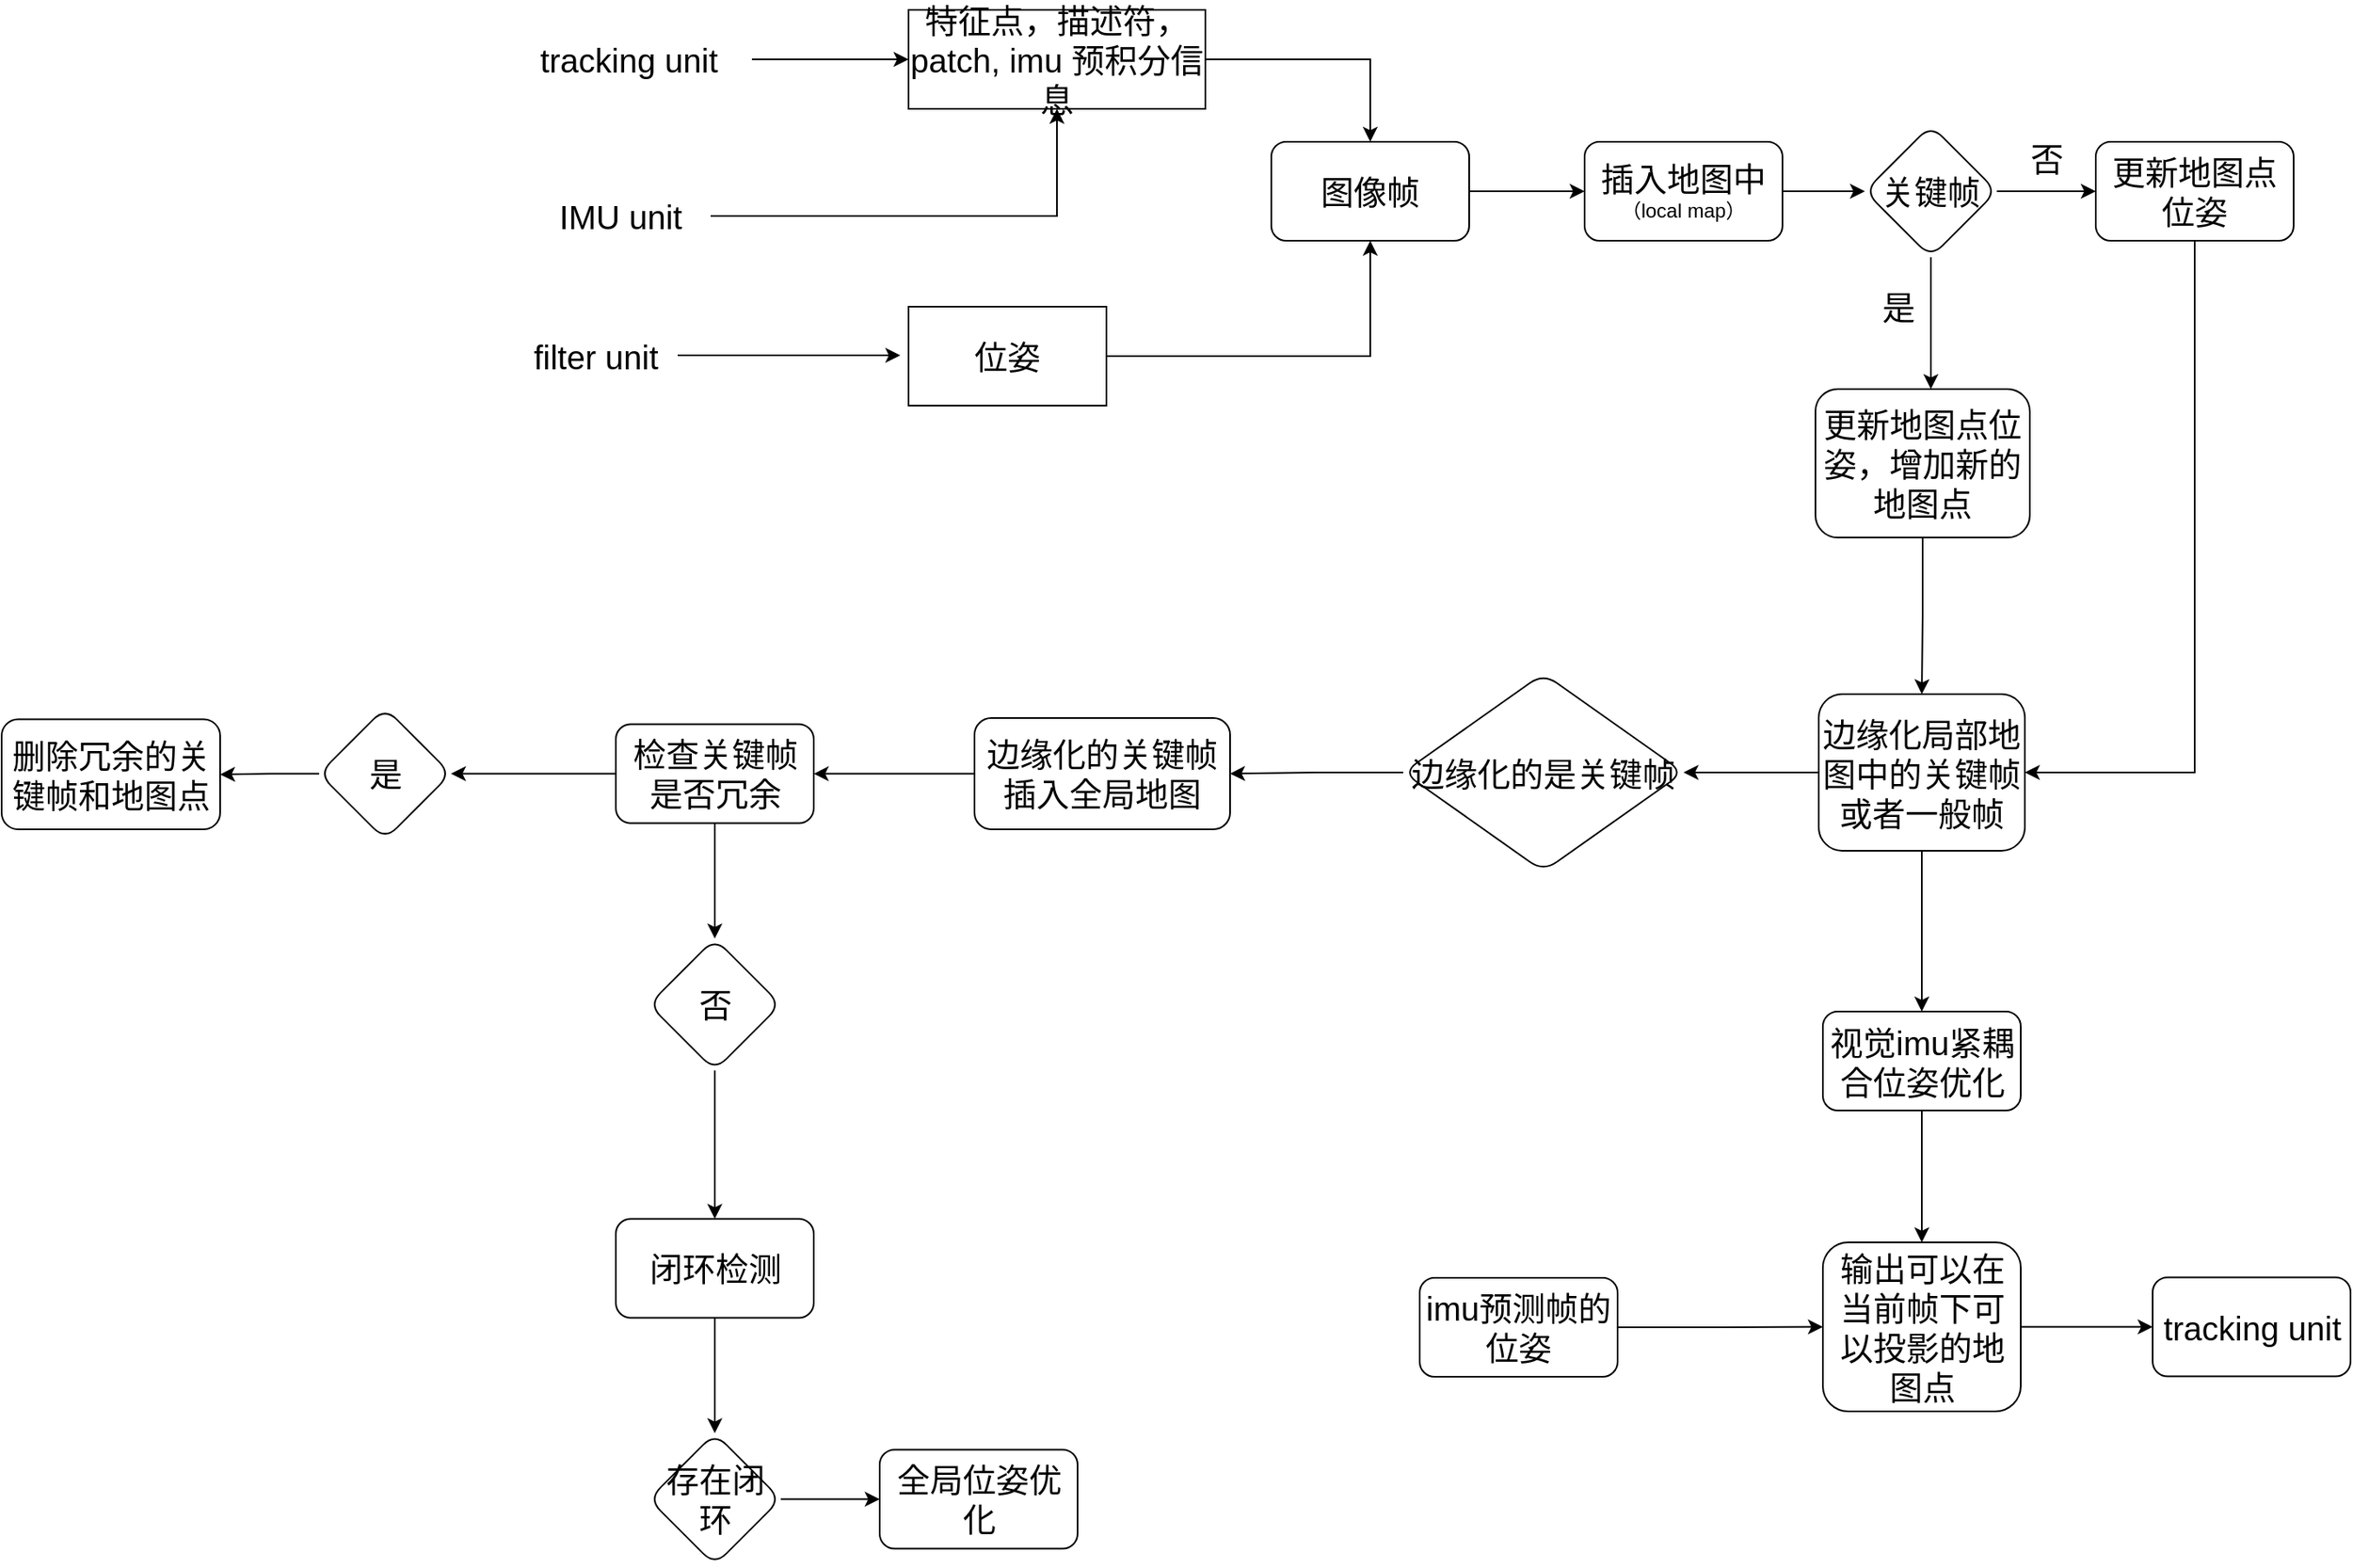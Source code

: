 <mxfile version="18.0.3" type="github">
  <diagram id="mo0UgRs39pfBJl3zhVxP" name="Page-1">
    <mxGraphModel dx="2400" dy="1109" grid="1" gridSize="10" guides="1" tooltips="1" connect="1" arrows="1" fold="1" page="1" pageScale="1" pageWidth="850" pageHeight="1100" math="0" shadow="0">
      <root>
        <mxCell id="0" />
        <mxCell id="1" parent="0" />
        <mxCell id="BQx2eCJ182XsFvpQ0JTU-8" value="" style="edgeStyle=orthogonalEdgeStyle;rounded=0;orthogonalLoop=1;jettySize=auto;html=1;fontSize=20;" edge="1" parent="1" source="7cWHdulKK1cfmPvB8S7S-4" target="BQx2eCJ182XsFvpQ0JTU-7">
          <mxGeometry relative="1" as="geometry" />
        </mxCell>
        <mxCell id="7cWHdulKK1cfmPvB8S7S-4" value="&lt;div align=&quot;justify&quot;&gt;tracking unit&lt;br&gt;&lt;/div&gt;" style="text;html=1;align=center;verticalAlign=middle;resizable=0;points=[];autosize=1;strokeColor=none;fillColor=none;fontSize=20;" parent="1" vertex="1">
          <mxGeometry x="15" y="105" width="150" height="30" as="geometry" />
        </mxCell>
        <mxCell id="BQx2eCJ182XsFvpQ0JTU-25" value="" style="edgeStyle=orthogonalEdgeStyle;rounded=0;orthogonalLoop=1;jettySize=auto;html=1;fontSize=20;" edge="1" parent="1" source="BQx2eCJ182XsFvpQ0JTU-2" target="BQx2eCJ182XsFvpQ0JTU-24">
          <mxGeometry relative="1" as="geometry" />
        </mxCell>
        <mxCell id="BQx2eCJ182XsFvpQ0JTU-2" value="&lt;font style=&quot;font-size: 20px;&quot;&gt;图像帧&lt;/font&gt;" style="whiteSpace=wrap;html=1;rounded=1;" vertex="1" parent="1">
          <mxGeometry x="480" y="170" width="120" height="60" as="geometry" />
        </mxCell>
        <mxCell id="BQx2eCJ182XsFvpQ0JTU-13" style="edgeStyle=orthogonalEdgeStyle;rounded=0;orthogonalLoop=1;jettySize=auto;html=1;exitX=1;exitY=0.5;exitDx=0;exitDy=0;entryX=0.5;entryY=1;entryDx=0;entryDy=0;fontSize=20;" edge="1" parent="1" source="BQx2eCJ182XsFvpQ0JTU-4" target="BQx2eCJ182XsFvpQ0JTU-2">
          <mxGeometry relative="1" as="geometry" />
        </mxCell>
        <mxCell id="BQx2eCJ182XsFvpQ0JTU-4" value="&lt;font style=&quot;font-size: 20px;&quot;&gt;位姿&lt;/font&gt;" style="whiteSpace=wrap;html=1;" vertex="1" parent="1">
          <mxGeometry x="260" y="270" width="120" height="60" as="geometry" />
        </mxCell>
        <mxCell id="BQx2eCJ182XsFvpQ0JTU-6" value="&lt;font style=&quot;font-size: 20px;&quot;&gt;filter unit&lt;/font&gt; " style="text;html=1;align=center;verticalAlign=middle;resizable=0;points=[];autosize=1;strokeColor=none;fillColor=none;" vertex="1" parent="1">
          <mxGeometry x="15" y="290" width="110" height="20" as="geometry" />
        </mxCell>
        <mxCell id="BQx2eCJ182XsFvpQ0JTU-12" style="edgeStyle=orthogonalEdgeStyle;rounded=0;orthogonalLoop=1;jettySize=auto;html=1;exitX=1;exitY=0.5;exitDx=0;exitDy=0;fontSize=20;" edge="1" parent="1" source="BQx2eCJ182XsFvpQ0JTU-7" target="BQx2eCJ182XsFvpQ0JTU-2">
          <mxGeometry relative="1" as="geometry" />
        </mxCell>
        <mxCell id="BQx2eCJ182XsFvpQ0JTU-7" value="特征点，描述符，patch, imu 预积分信息" style="whiteSpace=wrap;html=1;fontSize=20;" vertex="1" parent="1">
          <mxGeometry x="260" y="90" width="180" height="60" as="geometry" />
        </mxCell>
        <mxCell id="BQx2eCJ182XsFvpQ0JTU-9" value="" style="edgeStyle=orthogonalEdgeStyle;rounded=0;orthogonalLoop=1;jettySize=auto;html=1;fontSize=20;" edge="1" parent="1">
          <mxGeometry relative="1" as="geometry">
            <mxPoint x="160" y="299.5" as="sourcePoint" />
            <mxPoint x="255" y="299.5" as="targetPoint" />
            <Array as="points">
              <mxPoint x="120" y="300" />
              <mxPoint x="120" y="300" />
            </Array>
          </mxGeometry>
        </mxCell>
        <mxCell id="BQx2eCJ182XsFvpQ0JTU-19" value="" style="edgeStyle=orthogonalEdgeStyle;rounded=0;orthogonalLoop=1;jettySize=auto;html=1;fontSize=20;" edge="1" parent="1" source="BQx2eCJ182XsFvpQ0JTU-16">
          <mxGeometry relative="1" as="geometry">
            <mxPoint x="880" y="320" as="targetPoint" />
          </mxGeometry>
        </mxCell>
        <mxCell id="BQx2eCJ182XsFvpQ0JTU-22" value="" style="edgeStyle=orthogonalEdgeStyle;rounded=0;orthogonalLoop=1;jettySize=auto;html=1;fontSize=20;" edge="1" parent="1" source="BQx2eCJ182XsFvpQ0JTU-16" target="BQx2eCJ182XsFvpQ0JTU-21">
          <mxGeometry relative="1" as="geometry" />
        </mxCell>
        <mxCell id="BQx2eCJ182XsFvpQ0JTU-16" value="&lt;font style=&quot;font-size: 20px;&quot;&gt;关键帧&lt;/font&gt;" style="rhombus;whiteSpace=wrap;html=1;rounded=1;" vertex="1" parent="1">
          <mxGeometry x="840" y="160" width="80" height="80" as="geometry" />
        </mxCell>
        <mxCell id="BQx2eCJ182XsFvpQ0JTU-20" value="是" style="text;html=1;align=center;verticalAlign=middle;resizable=0;points=[];autosize=1;strokeColor=none;fillColor=none;fontSize=20;" vertex="1" parent="1">
          <mxGeometry x="840" y="255" width="40" height="30" as="geometry" />
        </mxCell>
        <mxCell id="BQx2eCJ182XsFvpQ0JTU-30" style="edgeStyle=orthogonalEdgeStyle;rounded=0;orthogonalLoop=1;jettySize=auto;html=1;exitX=0.5;exitY=1;exitDx=0;exitDy=0;entryX=1;entryY=0.5;entryDx=0;entryDy=0;fontSize=20;" edge="1" parent="1" source="BQx2eCJ182XsFvpQ0JTU-21" target="BQx2eCJ182XsFvpQ0JTU-28">
          <mxGeometry relative="1" as="geometry" />
        </mxCell>
        <mxCell id="BQx2eCJ182XsFvpQ0JTU-21" value="&lt;font style=&quot;font-size: 20px;&quot;&gt;更新地图点位姿&lt;/font&gt;" style="whiteSpace=wrap;html=1;rounded=1;" vertex="1" parent="1">
          <mxGeometry x="980" y="170" width="120" height="60" as="geometry" />
        </mxCell>
        <mxCell id="BQx2eCJ182XsFvpQ0JTU-23" value="否" style="text;html=1;align=center;verticalAlign=middle;resizable=0;points=[];autosize=1;strokeColor=none;fillColor=none;fontSize=20;" vertex="1" parent="1">
          <mxGeometry x="930" y="165" width="40" height="30" as="geometry" />
        </mxCell>
        <mxCell id="BQx2eCJ182XsFvpQ0JTU-26" style="edgeStyle=orthogonalEdgeStyle;rounded=0;orthogonalLoop=1;jettySize=auto;html=1;exitX=1;exitY=0.5;exitDx=0;exitDy=0;fontSize=20;" edge="1" parent="1" source="BQx2eCJ182XsFvpQ0JTU-24" target="BQx2eCJ182XsFvpQ0JTU-16">
          <mxGeometry relative="1" as="geometry" />
        </mxCell>
        <mxCell id="BQx2eCJ182XsFvpQ0JTU-24" value="&lt;font style=&quot;font-size: 20px;&quot;&gt;插入地图中&lt;/font&gt;（local map）" style="whiteSpace=wrap;html=1;rounded=1;" vertex="1" parent="1">
          <mxGeometry x="670" y="170" width="120" height="60" as="geometry" />
        </mxCell>
        <mxCell id="BQx2eCJ182XsFvpQ0JTU-29" value="" style="edgeStyle=orthogonalEdgeStyle;rounded=0;orthogonalLoop=1;jettySize=auto;html=1;fontSize=20;" edge="1" parent="1" source="BQx2eCJ182XsFvpQ0JTU-27" target="BQx2eCJ182XsFvpQ0JTU-28">
          <mxGeometry relative="1" as="geometry" />
        </mxCell>
        <mxCell id="BQx2eCJ182XsFvpQ0JTU-27" value="&lt;font style=&quot;font-size: 20px;&quot;&gt;更新地图点位姿，增加新的地图点&lt;/font&gt;" style="whiteSpace=wrap;html=1;rounded=1;" vertex="1" parent="1">
          <mxGeometry x="810" y="320" width="130" height="90" as="geometry" />
        </mxCell>
        <mxCell id="BQx2eCJ182XsFvpQ0JTU-32" value="" style="edgeStyle=orthogonalEdgeStyle;rounded=0;orthogonalLoop=1;jettySize=auto;html=1;fontSize=20;" edge="1" parent="1" source="BQx2eCJ182XsFvpQ0JTU-28" target="BQx2eCJ182XsFvpQ0JTU-31">
          <mxGeometry relative="1" as="geometry" />
        </mxCell>
        <mxCell id="BQx2eCJ182XsFvpQ0JTU-34" value="" style="edgeStyle=orthogonalEdgeStyle;rounded=0;orthogonalLoop=1;jettySize=auto;html=1;fontSize=20;" edge="1" parent="1" source="BQx2eCJ182XsFvpQ0JTU-28" target="BQx2eCJ182XsFvpQ0JTU-33">
          <mxGeometry relative="1" as="geometry" />
        </mxCell>
        <mxCell id="BQx2eCJ182XsFvpQ0JTU-28" value="&lt;font style=&quot;font-size: 20px;&quot;&gt;边缘化局部地图中的关键帧或者一般帧&lt;br&gt;&lt;/font&gt;" style="whiteSpace=wrap;html=1;rounded=1;" vertex="1" parent="1">
          <mxGeometry x="812" y="505" width="125" height="95" as="geometry" />
        </mxCell>
        <mxCell id="BQx2eCJ182XsFvpQ0JTU-38" value="" style="edgeStyle=orthogonalEdgeStyle;rounded=0;orthogonalLoop=1;jettySize=auto;html=1;fontSize=20;" edge="1" parent="1" source="BQx2eCJ182XsFvpQ0JTU-31" target="BQx2eCJ182XsFvpQ0JTU-37">
          <mxGeometry relative="1" as="geometry" />
        </mxCell>
        <mxCell id="BQx2eCJ182XsFvpQ0JTU-31" value="&lt;font style=&quot;font-size: 20px;&quot;&gt;视觉imu紧耦合位姿优化&lt;br&gt;&lt;/font&gt;" style="whiteSpace=wrap;html=1;rounded=1;" vertex="1" parent="1">
          <mxGeometry x="814.5" y="697.5" width="120" height="60" as="geometry" />
        </mxCell>
        <mxCell id="BQx2eCJ182XsFvpQ0JTU-36" value="" style="edgeStyle=orthogonalEdgeStyle;rounded=0;orthogonalLoop=1;jettySize=auto;html=1;fontSize=20;" edge="1" parent="1" source="BQx2eCJ182XsFvpQ0JTU-33" target="BQx2eCJ182XsFvpQ0JTU-35">
          <mxGeometry relative="1" as="geometry" />
        </mxCell>
        <mxCell id="BQx2eCJ182XsFvpQ0JTU-33" value="&lt;font style=&quot;font-size: 20px;&quot;&gt;边缘化的是关键帧&lt;br&gt;&lt;/font&gt;" style="rhombus;whiteSpace=wrap;html=1;rounded=1;" vertex="1" parent="1">
          <mxGeometry x="560" y="492.5" width="170" height="120" as="geometry" />
        </mxCell>
        <mxCell id="BQx2eCJ182XsFvpQ0JTU-47" value="" style="edgeStyle=orthogonalEdgeStyle;rounded=0;orthogonalLoop=1;jettySize=auto;html=1;fontSize=20;" edge="1" parent="1" source="BQx2eCJ182XsFvpQ0JTU-35" target="BQx2eCJ182XsFvpQ0JTU-46">
          <mxGeometry relative="1" as="geometry" />
        </mxCell>
        <mxCell id="BQx2eCJ182XsFvpQ0JTU-35" value="&lt;font style=&quot;font-size: 20px;&quot;&gt;边缘化的关键帧插入全局地图&lt;br&gt;&lt;/font&gt;" style="whiteSpace=wrap;html=1;rounded=1;" vertex="1" parent="1">
          <mxGeometry x="300" y="519.5" width="155" height="67.5" as="geometry" />
        </mxCell>
        <mxCell id="BQx2eCJ182XsFvpQ0JTU-42" value="" style="edgeStyle=orthogonalEdgeStyle;rounded=0;orthogonalLoop=1;jettySize=auto;html=1;fontSize=20;" edge="1" parent="1" source="BQx2eCJ182XsFvpQ0JTU-37" target="BQx2eCJ182XsFvpQ0JTU-41">
          <mxGeometry relative="1" as="geometry" />
        </mxCell>
        <mxCell id="BQx2eCJ182XsFvpQ0JTU-37" value="&lt;font style=&quot;font-size: 20px;&quot;&gt;输出可以在当前帧下可以投影的地图点&lt;br&gt;&lt;/font&gt;" style="whiteSpace=wrap;html=1;rounded=1;" vertex="1" parent="1">
          <mxGeometry x="814.5" y="837.5" width="120" height="102.5" as="geometry" />
        </mxCell>
        <mxCell id="BQx2eCJ182XsFvpQ0JTU-40" style="edgeStyle=orthogonalEdgeStyle;rounded=0;orthogonalLoop=1;jettySize=auto;html=1;exitX=1;exitY=0.5;exitDx=0;exitDy=0;entryX=0;entryY=0.5;entryDx=0;entryDy=0;fontSize=20;" edge="1" parent="1" source="BQx2eCJ182XsFvpQ0JTU-39" target="BQx2eCJ182XsFvpQ0JTU-37">
          <mxGeometry relative="1" as="geometry" />
        </mxCell>
        <mxCell id="BQx2eCJ182XsFvpQ0JTU-39" value="imu预测帧的位姿" style="rounded=1;whiteSpace=wrap;html=1;fontSize=20;" vertex="1" parent="1">
          <mxGeometry x="570" y="859" width="120" height="60" as="geometry" />
        </mxCell>
        <mxCell id="BQx2eCJ182XsFvpQ0JTU-41" value="&lt;font style=&quot;font-size: 20px;&quot;&gt;tracking unit&lt;br&gt;&lt;/font&gt;" style="whiteSpace=wrap;html=1;rounded=1;" vertex="1" parent="1">
          <mxGeometry x="1014.5" y="858.75" width="120" height="60" as="geometry" />
        </mxCell>
        <mxCell id="BQx2eCJ182XsFvpQ0JTU-45" value="" style="edgeStyle=orthogonalEdgeStyle;rounded=0;orthogonalLoop=1;jettySize=auto;html=1;fontSize=20;entryX=0.5;entryY=1;entryDx=0;entryDy=0;" edge="1" parent="1" source="BQx2eCJ182XsFvpQ0JTU-43" target="BQx2eCJ182XsFvpQ0JTU-7">
          <mxGeometry relative="1" as="geometry">
            <mxPoint x="220" y="215" as="targetPoint" />
          </mxGeometry>
        </mxCell>
        <mxCell id="BQx2eCJ182XsFvpQ0JTU-43" value="IMU unit" style="text;html=1;align=center;verticalAlign=middle;resizable=0;points=[];autosize=1;strokeColor=none;fillColor=none;fontSize=20;" vertex="1" parent="1">
          <mxGeometry x="30" y="200" width="110" height="30" as="geometry" />
        </mxCell>
        <mxCell id="BQx2eCJ182XsFvpQ0JTU-49" value="" style="edgeStyle=orthogonalEdgeStyle;rounded=0;orthogonalLoop=1;jettySize=auto;html=1;fontSize=20;" edge="1" parent="1" source="BQx2eCJ182XsFvpQ0JTU-46" target="BQx2eCJ182XsFvpQ0JTU-48">
          <mxGeometry relative="1" as="geometry" />
        </mxCell>
        <mxCell id="BQx2eCJ182XsFvpQ0JTU-55" value="" style="edgeStyle=orthogonalEdgeStyle;rounded=0;orthogonalLoop=1;jettySize=auto;html=1;fontSize=20;" edge="1" parent="1" source="BQx2eCJ182XsFvpQ0JTU-46" target="BQx2eCJ182XsFvpQ0JTU-54">
          <mxGeometry relative="1" as="geometry" />
        </mxCell>
        <mxCell id="BQx2eCJ182XsFvpQ0JTU-46" value="&lt;font style=&quot;font-size: 20px;&quot;&gt;检查关键帧是否冗余&lt;br&gt;&lt;/font&gt;" style="whiteSpace=wrap;html=1;rounded=1;" vertex="1" parent="1">
          <mxGeometry x="82.5" y="523.25" width="120" height="60" as="geometry" />
        </mxCell>
        <mxCell id="BQx2eCJ182XsFvpQ0JTU-51" value="" style="edgeStyle=orthogonalEdgeStyle;rounded=0;orthogonalLoop=1;jettySize=auto;html=1;fontSize=20;" edge="1" parent="1" source="BQx2eCJ182XsFvpQ0JTU-48" target="BQx2eCJ182XsFvpQ0JTU-50">
          <mxGeometry relative="1" as="geometry" />
        </mxCell>
        <mxCell id="BQx2eCJ182XsFvpQ0JTU-48" value="&lt;font style=&quot;font-size: 20px;&quot;&gt;是&lt;br&gt;&lt;/font&gt;" style="rhombus;whiteSpace=wrap;html=1;rounded=1;" vertex="1" parent="1">
          <mxGeometry x="-97.5" y="513.25" width="80" height="80" as="geometry" />
        </mxCell>
        <mxCell id="BQx2eCJ182XsFvpQ0JTU-50" value="&lt;font style=&quot;font-size: 20px;&quot;&gt;删除冗余的关键帧和地图点&lt;br&gt;&lt;/font&gt;" style="whiteSpace=wrap;html=1;rounded=1;" vertex="1" parent="1">
          <mxGeometry x="-290" y="520.25" width="132.5" height="66.75" as="geometry" />
        </mxCell>
        <mxCell id="BQx2eCJ182XsFvpQ0JTU-57" value="" style="edgeStyle=orthogonalEdgeStyle;rounded=0;orthogonalLoop=1;jettySize=auto;html=1;fontSize=20;" edge="1" parent="1" source="BQx2eCJ182XsFvpQ0JTU-54" target="BQx2eCJ182XsFvpQ0JTU-56">
          <mxGeometry relative="1" as="geometry" />
        </mxCell>
        <mxCell id="BQx2eCJ182XsFvpQ0JTU-54" value="&lt;font style=&quot;font-size: 20px;&quot;&gt;否&lt;br&gt;&lt;/font&gt;" style="rhombus;whiteSpace=wrap;html=1;rounded=1;" vertex="1" parent="1">
          <mxGeometry x="102.5" y="653.25" width="80" height="80" as="geometry" />
        </mxCell>
        <mxCell id="BQx2eCJ182XsFvpQ0JTU-59" value="" style="edgeStyle=orthogonalEdgeStyle;rounded=0;orthogonalLoop=1;jettySize=auto;html=1;fontSize=20;" edge="1" parent="1" source="BQx2eCJ182XsFvpQ0JTU-56" target="BQx2eCJ182XsFvpQ0JTU-58">
          <mxGeometry relative="1" as="geometry" />
        </mxCell>
        <mxCell id="BQx2eCJ182XsFvpQ0JTU-56" value="&lt;font style=&quot;font-size: 20px;&quot;&gt;闭环检测&lt;/font&gt;" style="whiteSpace=wrap;html=1;rounded=1;" vertex="1" parent="1">
          <mxGeometry x="82.5" y="823.25" width="120" height="60" as="geometry" />
        </mxCell>
        <mxCell id="BQx2eCJ182XsFvpQ0JTU-61" value="" style="edgeStyle=orthogonalEdgeStyle;rounded=0;orthogonalLoop=1;jettySize=auto;html=1;fontSize=20;" edge="1" parent="1" source="BQx2eCJ182XsFvpQ0JTU-58" target="BQx2eCJ182XsFvpQ0JTU-60">
          <mxGeometry relative="1" as="geometry" />
        </mxCell>
        <mxCell id="BQx2eCJ182XsFvpQ0JTU-58" value="&lt;font style=&quot;font-size: 20px;&quot;&gt;存在闭环&lt;/font&gt;" style="rhombus;whiteSpace=wrap;html=1;rounded=1;" vertex="1" parent="1">
          <mxGeometry x="102.5" y="953.25" width="80" height="80" as="geometry" />
        </mxCell>
        <mxCell id="BQx2eCJ182XsFvpQ0JTU-60" value="&lt;font style=&quot;font-size: 20px;&quot;&gt;全局位姿优化&lt;br&gt;&lt;/font&gt;" style="whiteSpace=wrap;html=1;rounded=1;" vertex="1" parent="1">
          <mxGeometry x="242.5" y="963.25" width="120" height="60" as="geometry" />
        </mxCell>
      </root>
    </mxGraphModel>
  </diagram>
</mxfile>
